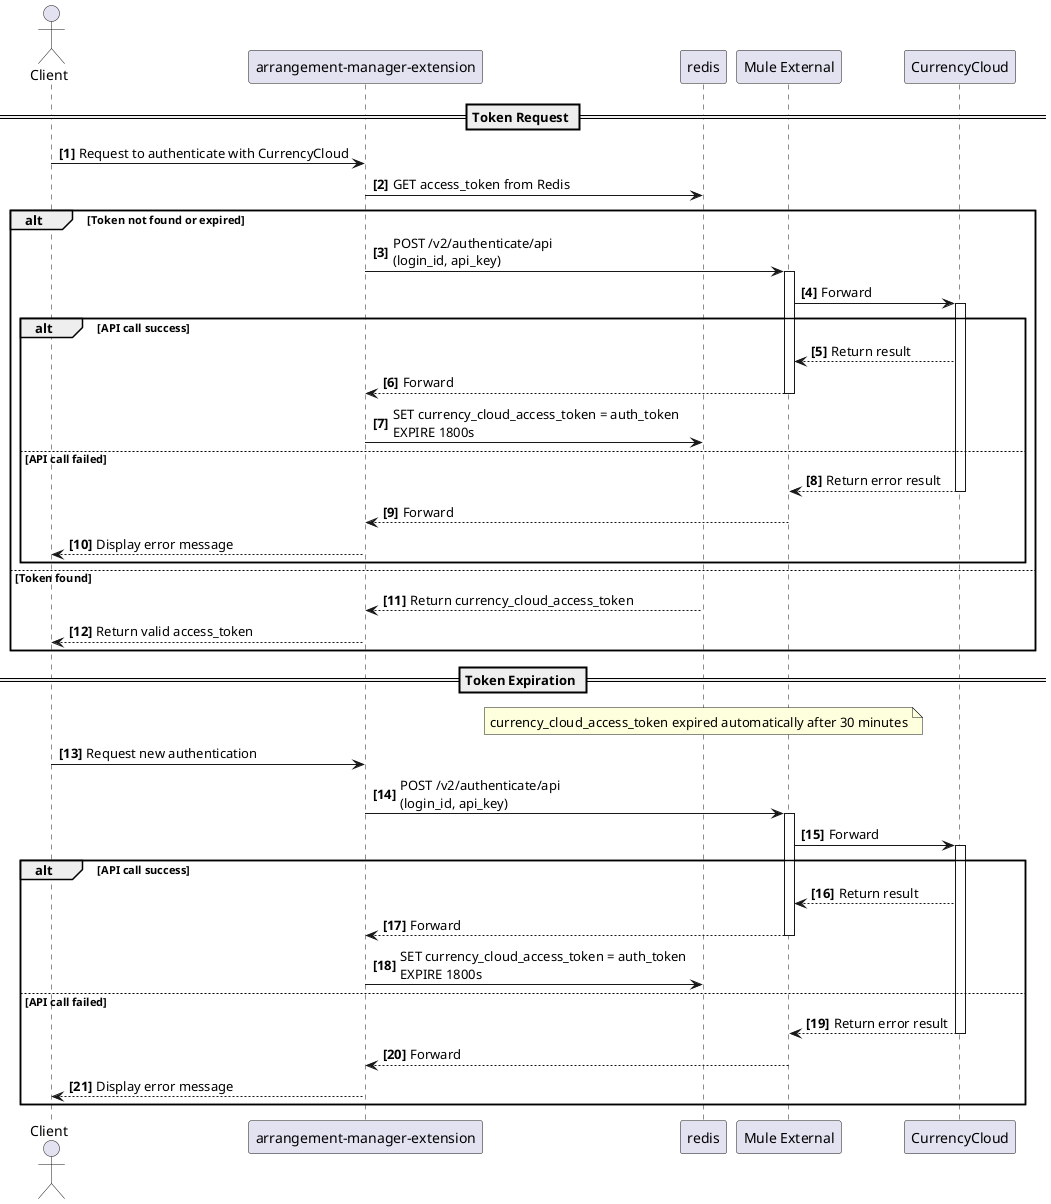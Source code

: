 @startuml CurrencyCloud Authentication & Token Cache Flow

autonumber "<b>[0]"
actor Client
participant "arrangement-manager-extension" as AME
participant "redis" as REDIS
participant "Mule External" as ME
participant "CurrencyCloud" as CC

== Token Request ==
Client -> AME: Request to authenticate with CurrencyCloud
AME -> REDIS: GET access_token from Redis

alt Token not found or expired
    AME -> ME: POST /v2/authenticate/api\n(login_id, api_key)
    activate ME
    ME -> CC: Forward
    activate CC
    alt API call success 
        CC --> ME: Return result
        ME --> AME: Forward
        deactivate ME
        AME -> REDIS: SET currency_cloud_access_token = auth_token\nEXPIRE 1800s
    else API call failed
        CC --> ME: Return error result
        deactivate CC
        ME --> AME: Forward
        deactivate ME
        AME --> Client: Display error message
    end
else Token found
    REDIS --> AME: Return currency_cloud_access_token
    AME --> Client: Return valid access_token
end

== Token Expiration ==
note over REDIS: currency_cloud_access_token expired automatically after 30 minutes

Client -> AME: Request new authentication
AME -> ME: POST /v2/authenticate/api\n(login_id, api_key)
activate ME
ME -> CC: Forward
activate CC
alt API call success 
    CC --> ME: Return result
    ME --> AME: Forward
    deactivate ME
    AME -> REDIS: SET currency_cloud_access_token = auth_token\nEXPIRE 1800s
else API call failed
    CC --> ME: Return error result
    deactivate CC
    ME --> AME: Forward
    deactivate ME
    AME --> Client: Display error message
end

@enduml
